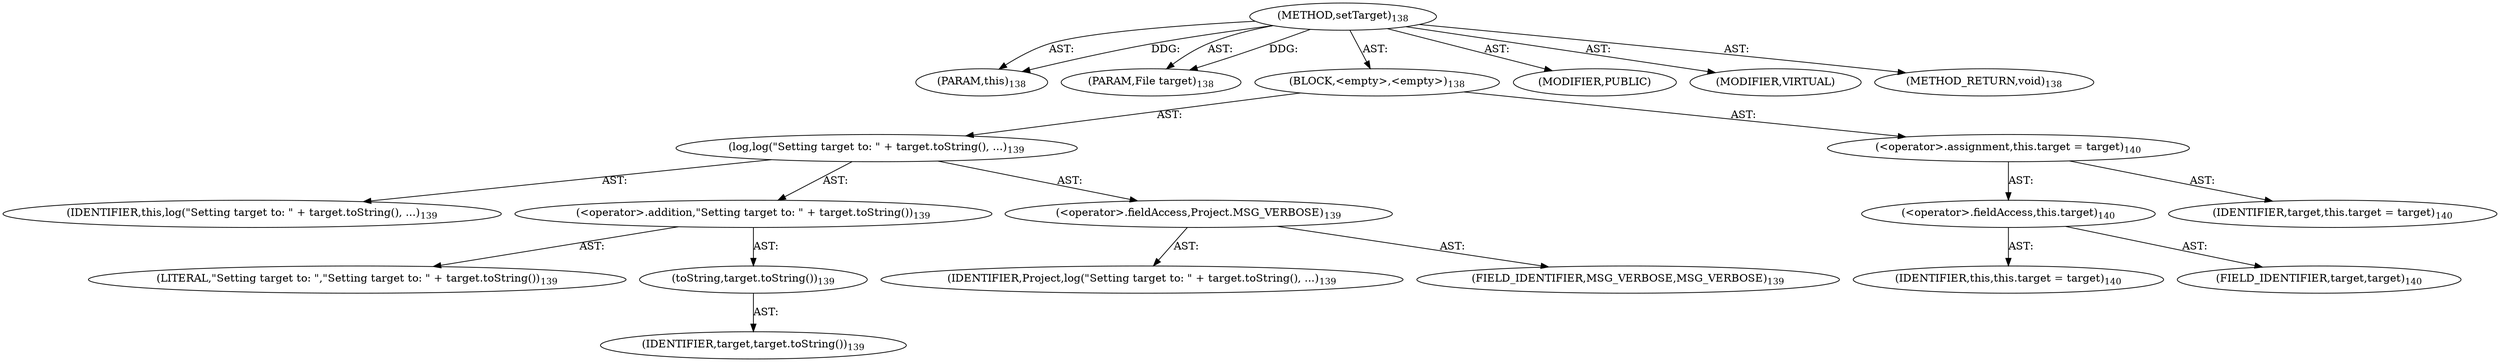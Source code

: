 digraph "setTarget" {  
"111669149697" [label = <(METHOD,setTarget)<SUB>138</SUB>> ]
"115964116992" [label = <(PARAM,this)<SUB>138</SUB>> ]
"115964117007" [label = <(PARAM,File target)<SUB>138</SUB>> ]
"25769803777" [label = <(BLOCK,&lt;empty&gt;,&lt;empty&gt;)<SUB>138</SUB>> ]
"30064771092" [label = <(log,log(&quot;Setting target to: &quot; + target.toString(), ...)<SUB>139</SUB>> ]
"68719476736" [label = <(IDENTIFIER,this,log(&quot;Setting target to: &quot; + target.toString(), ...)<SUB>139</SUB>> ]
"30064771093" [label = <(&lt;operator&gt;.addition,&quot;Setting target to: &quot; + target.toString())<SUB>139</SUB>> ]
"90194313219" [label = <(LITERAL,&quot;Setting target to: &quot;,&quot;Setting target to: &quot; + target.toString())<SUB>139</SUB>> ]
"30064771094" [label = <(toString,target.toString())<SUB>139</SUB>> ]
"68719476778" [label = <(IDENTIFIER,target,target.toString())<SUB>139</SUB>> ]
"30064771095" [label = <(&lt;operator&gt;.fieldAccess,Project.MSG_VERBOSE)<SUB>139</SUB>> ]
"68719476779" [label = <(IDENTIFIER,Project,log(&quot;Setting target to: &quot; + target.toString(), ...)<SUB>139</SUB>> ]
"55834574856" [label = <(FIELD_IDENTIFIER,MSG_VERBOSE,MSG_VERBOSE)<SUB>139</SUB>> ]
"30064771096" [label = <(&lt;operator&gt;.assignment,this.target = target)<SUB>140</SUB>> ]
"30064771097" [label = <(&lt;operator&gt;.fieldAccess,this.target)<SUB>140</SUB>> ]
"68719476737" [label = <(IDENTIFIER,this,this.target = target)<SUB>140</SUB>> ]
"55834574857" [label = <(FIELD_IDENTIFIER,target,target)<SUB>140</SUB>> ]
"68719476780" [label = <(IDENTIFIER,target,this.target = target)<SUB>140</SUB>> ]
"133143986192" [label = <(MODIFIER,PUBLIC)> ]
"133143986193" [label = <(MODIFIER,VIRTUAL)> ]
"128849018881" [label = <(METHOD_RETURN,void)<SUB>138</SUB>> ]
  "111669149697" -> "115964116992"  [ label = "AST: "] 
  "111669149697" -> "115964117007"  [ label = "AST: "] 
  "111669149697" -> "25769803777"  [ label = "AST: "] 
  "111669149697" -> "133143986192"  [ label = "AST: "] 
  "111669149697" -> "133143986193"  [ label = "AST: "] 
  "111669149697" -> "128849018881"  [ label = "AST: "] 
  "25769803777" -> "30064771092"  [ label = "AST: "] 
  "25769803777" -> "30064771096"  [ label = "AST: "] 
  "30064771092" -> "68719476736"  [ label = "AST: "] 
  "30064771092" -> "30064771093"  [ label = "AST: "] 
  "30064771092" -> "30064771095"  [ label = "AST: "] 
  "30064771093" -> "90194313219"  [ label = "AST: "] 
  "30064771093" -> "30064771094"  [ label = "AST: "] 
  "30064771094" -> "68719476778"  [ label = "AST: "] 
  "30064771095" -> "68719476779"  [ label = "AST: "] 
  "30064771095" -> "55834574856"  [ label = "AST: "] 
  "30064771096" -> "30064771097"  [ label = "AST: "] 
  "30064771096" -> "68719476780"  [ label = "AST: "] 
  "30064771097" -> "68719476737"  [ label = "AST: "] 
  "30064771097" -> "55834574857"  [ label = "AST: "] 
  "111669149697" -> "115964116992"  [ label = "DDG: "] 
  "111669149697" -> "115964117007"  [ label = "DDG: "] 
}
